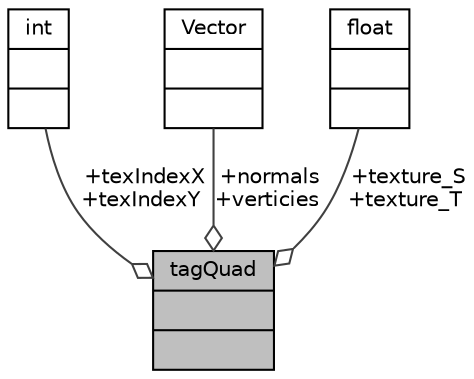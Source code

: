 digraph "tagQuad"
{
 // LATEX_PDF_SIZE
  edge [fontname="Helvetica",fontsize="10",labelfontname="Helvetica",labelfontsize="10"];
  node [fontname="Helvetica",fontsize="10",shape=record];
  Node1 [label="{tagQuad\n||}",height=0.2,width=0.4,color="black", fillcolor="grey75", style="filled", fontcolor="black",tooltip="Defines what constitutes the definition of a Quad"];
  Node2 -> Node1 [color="grey25",fontsize="10",style="solid",label=" +texIndexX\n+texIndexY" ,arrowhead="odiamond",fontname="Helvetica"];
  Node2 [label="{int\n||}",height=0.2,width=0.4,color="black", fillcolor="white", style="filled",tooltip=" "];
  Node3 -> Node1 [color="grey25",fontsize="10",style="solid",label=" +normals\n+verticies" ,arrowhead="odiamond",fontname="Helvetica"];
  Node3 [label="{Vector\n||}",height=0.2,width=0.4,color="black", fillcolor="white", style="filled",tooltip=" "];
  Node4 -> Node1 [color="grey25",fontsize="10",style="solid",label=" +texture_S\n+texture_T" ,arrowhead="odiamond",fontname="Helvetica"];
  Node4 [label="{float\n||}",height=0.2,width=0.4,color="black", fillcolor="white", style="filled",tooltip=" "];
}
